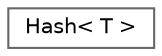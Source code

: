 digraph "Graphical Class Hierarchy"
{
 // LATEX_PDF_SIZE
  bgcolor="transparent";
  edge [fontname=Helvetica,fontsize=10,labelfontname=Helvetica,labelfontsize=10];
  node [fontname=Helvetica,fontsize=10,shape=box,height=0.2,width=0.4];
  rankdir="LR";
  Node0 [id="Node000000",label="Hash\< T \>",height=0.2,width=0.4,color="grey40", fillcolor="white", style="filled",URL="$structFoam_1_1Hash.html",tooltip="Hash function class. The default definition is for primitives. Non-primitives used to hash entries on..."];
}
